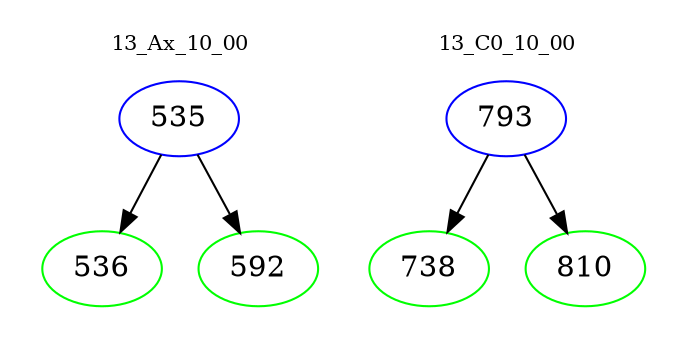 digraph{
subgraph cluster_0 {
color = white
label = "13_Ax_10_00";
fontsize=10;
T0_535 [label="535", color="blue"]
T0_535 -> T0_536 [color="black"]
T0_536 [label="536", color="green"]
T0_535 -> T0_592 [color="black"]
T0_592 [label="592", color="green"]
}
subgraph cluster_1 {
color = white
label = "13_C0_10_00";
fontsize=10;
T1_793 [label="793", color="blue"]
T1_793 -> T1_738 [color="black"]
T1_738 [label="738", color="green"]
T1_793 -> T1_810 [color="black"]
T1_810 [label="810", color="green"]
}
}
